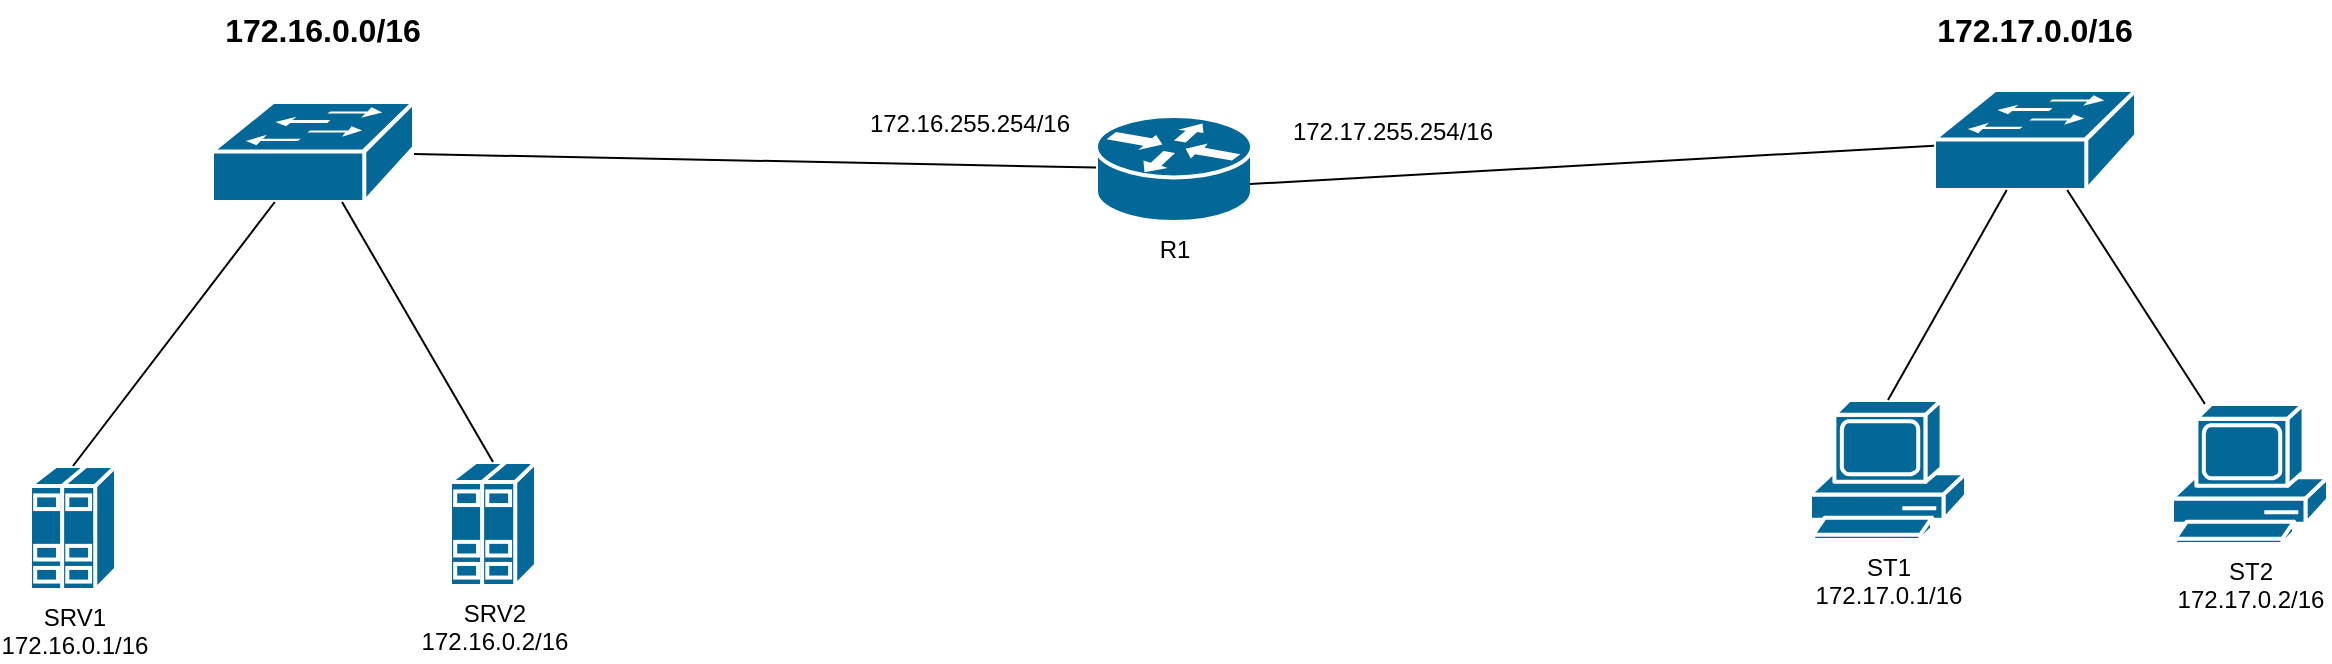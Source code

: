 <mxfile>
    <diagram id="VbQM-KaCMOo_WE9ffO0D" name="Page-1">
        <mxGraphModel dx="1386" dy="779" grid="0" gridSize="10" guides="1" tooltips="1" connect="1" arrows="1" fold="1" page="1" pageScale="1" pageWidth="1654" pageHeight="1169" background="#ffffff" math="0" shadow="0">
            <root>
                <mxCell id="0"/>
                <mxCell id="1" parent="0"/>
                <mxCell id="2" value="" style="shape=mxgraph.cisco.switches.workgroup_switch;sketch=0;html=1;pointerEvents=1;dashed=0;fillColor=#036897;strokeColor=#ffffff;strokeWidth=2;verticalLabelPosition=bottom;verticalAlign=top;align=center;outlineConnect=0;" vertex="1" parent="1">
                    <mxGeometry x="166" y="247" width="101" height="50" as="geometry"/>
                </mxCell>
                <mxCell id="3" value="&lt;font color=&quot;#000000&quot;&gt;SRV1&lt;br&gt;172.16.0.1/16&lt;br&gt;&lt;/font&gt;" style="shape=mxgraph.cisco.servers.standard_host;sketch=0;html=1;pointerEvents=1;dashed=0;fillColor=#036897;strokeColor=#ffffff;strokeWidth=2;verticalLabelPosition=bottom;verticalAlign=top;align=center;outlineConnect=0;" vertex="1" parent="1">
                    <mxGeometry x="75" y="429" width="43" height="62" as="geometry"/>
                </mxCell>
                <mxCell id="4" value="SRV2&lt;br&gt;172.16.0.2/16" style="shape=mxgraph.cisco.servers.standard_host;sketch=0;html=1;pointerEvents=1;dashed=0;fillColor=#036897;strokeColor=#ffffff;strokeWidth=2;verticalLabelPosition=bottom;verticalAlign=top;align=center;outlineConnect=0;fontColor=#000000;" vertex="1" parent="1">
                    <mxGeometry x="285" y="427" width="43" height="62" as="geometry"/>
                </mxCell>
                <mxCell id="5" value="" style="endArrow=none;html=1;strokeColor=#000000;exitX=0.5;exitY=0;exitDx=0;exitDy=0;exitPerimeter=0;" edge="1" parent="1" source="3" target="2">
                    <mxGeometry width="50" height="50" relative="1" as="geometry">
                        <mxPoint x="96" y="364" as="sourcePoint"/>
                        <mxPoint x="146" y="314" as="targetPoint"/>
                    </mxGeometry>
                </mxCell>
                <mxCell id="6" value="" style="endArrow=none;html=1;strokeColor=#000000;exitX=0.5;exitY=0;exitDx=0;exitDy=0;exitPerimeter=0;" edge="1" parent="1" source="4" target="2">
                    <mxGeometry width="50" height="50" relative="1" as="geometry">
                        <mxPoint x="212" y="422" as="sourcePoint"/>
                        <mxPoint x="262" y="372" as="targetPoint"/>
                    </mxGeometry>
                </mxCell>
                <mxCell id="7" value="172.16.0.0/16" style="text;html=1;strokeColor=none;fillColor=none;align=center;verticalAlign=middle;whiteSpace=wrap;rounded=0;fontColor=#000000;fontStyle=1;fontSize=16;" vertex="1" parent="1">
                    <mxGeometry x="166" y="196" width="111" height="30" as="geometry"/>
                </mxCell>
                <mxCell id="8" value="" style="shape=mxgraph.cisco.switches.workgroup_switch;sketch=0;html=1;pointerEvents=1;dashed=0;fillColor=#036897;strokeColor=#ffffff;strokeWidth=2;verticalLabelPosition=bottom;verticalAlign=top;align=center;outlineConnect=0;fontSize=16;fontColor=#000000;" vertex="1" parent="1">
                    <mxGeometry x="1027" y="241" width="101" height="50" as="geometry"/>
                </mxCell>
                <mxCell id="9" value="ST1&lt;br&gt;172.17.0.1/16" style="shape=mxgraph.cisco.computers_and_peripherals.pc;sketch=0;html=1;pointerEvents=1;dashed=0;fillColor=#036897;strokeColor=#ffffff;strokeWidth=2;verticalLabelPosition=bottom;verticalAlign=top;align=center;outlineConnect=0;fontSize=12;fontColor=#000000;" vertex="1" parent="1">
                    <mxGeometry x="965" y="396" width="78" height="70" as="geometry"/>
                </mxCell>
                <mxCell id="10" value="ST2&lt;br&gt;172.17.0.2/16" style="shape=mxgraph.cisco.computers_and_peripherals.pc;sketch=0;html=1;pointerEvents=1;dashed=0;fillColor=#036897;strokeColor=#ffffff;strokeWidth=2;verticalLabelPosition=bottom;verticalAlign=top;align=center;outlineConnect=0;fontSize=12;fontColor=#000000;" vertex="1" parent="1">
                    <mxGeometry x="1146" y="398" width="78" height="70" as="geometry"/>
                </mxCell>
                <mxCell id="11" value="" style="endArrow=none;html=1;strokeColor=#000000;fontSize=16;fontColor=#000000;exitX=0.5;exitY=0;exitDx=0;exitDy=0;exitPerimeter=0;" edge="1" parent="1" source="9" target="8">
                    <mxGeometry width="50" height="50" relative="1" as="geometry">
                        <mxPoint x="846" y="377" as="sourcePoint"/>
                        <mxPoint x="896" y="327" as="targetPoint"/>
                    </mxGeometry>
                </mxCell>
                <mxCell id="12" value="" style="endArrow=none;html=1;strokeColor=#000000;fontSize=16;fontColor=#000000;" edge="1" parent="1" source="10" target="8">
                    <mxGeometry width="50" height="50" relative="1" as="geometry">
                        <mxPoint x="861" y="403" as="sourcePoint"/>
                        <mxPoint x="911" y="353" as="targetPoint"/>
                    </mxGeometry>
                </mxCell>
                <mxCell id="13" value="172.17.0.0/16" style="text;html=1;strokeColor=none;fillColor=none;align=center;verticalAlign=middle;whiteSpace=wrap;rounded=0;fontColor=#000000;fontStyle=1;fontSize=16;" vertex="1" parent="1">
                    <mxGeometry x="1022" y="196" width="111" height="30" as="geometry"/>
                </mxCell>
                <mxCell id="14" value="R1" style="shape=mxgraph.cisco.routers.router;sketch=0;html=1;pointerEvents=1;dashed=0;fillColor=#036897;strokeColor=#ffffff;strokeWidth=2;verticalLabelPosition=bottom;verticalAlign=top;align=center;outlineConnect=0;fontSize=12;fontColor=#000000;" vertex="1" parent="1">
                    <mxGeometry x="608" y="254" width="78" height="53" as="geometry"/>
                </mxCell>
                <mxCell id="15" value="" style="endArrow=none;html=1;strokeColor=#000000;fontSize=12;fontColor=#000000;" edge="1" parent="1" source="2" target="14">
                    <mxGeometry width="50" height="50" relative="1" as="geometry">
                        <mxPoint x="416" y="279" as="sourcePoint"/>
                        <mxPoint x="466" y="229" as="targetPoint"/>
                    </mxGeometry>
                </mxCell>
                <mxCell id="16" value="" style="endArrow=none;html=1;strokeColor=#000000;fontSize=12;fontColor=#000000;exitX=0.987;exitY=0.642;exitDx=0;exitDy=0;exitPerimeter=0;" edge="1" parent="1" source="14" target="8">
                    <mxGeometry width="50" height="50" relative="1" as="geometry">
                        <mxPoint x="739" y="424" as="sourcePoint"/>
                        <mxPoint x="789" y="374" as="targetPoint"/>
                    </mxGeometry>
                </mxCell>
                <mxCell id="17" value="172.16.255.254/16" style="text;html=1;strokeColor=none;fillColor=none;align=center;verticalAlign=middle;whiteSpace=wrap;rounded=0;fontSize=12;fontColor=#000000;" vertex="1" parent="1">
                    <mxGeometry x="491" y="243" width="108" height="30" as="geometry"/>
                </mxCell>
                <mxCell id="18" value="172.17.255.254/16" style="text;html=1;strokeColor=none;fillColor=none;align=center;verticalAlign=middle;whiteSpace=wrap;rounded=0;fontSize=12;fontColor=#000000;" vertex="1" parent="1">
                    <mxGeometry x="694" y="247" width="125" height="30" as="geometry"/>
                </mxCell>
            </root>
        </mxGraphModel>
    </diagram>
</mxfile>